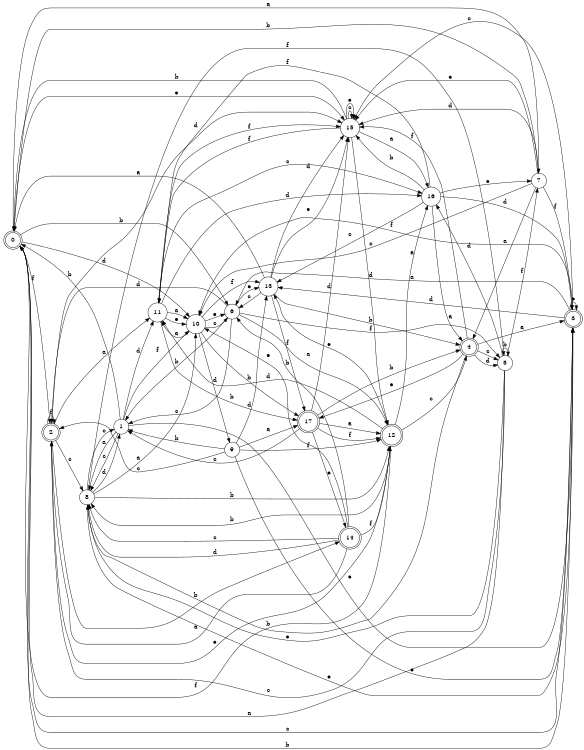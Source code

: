 digraph n15_7 {
__start0 [label="" shape="none"];

rankdir=LR;
size="8,5";

s0 [style="rounded,filled", color="black", fillcolor="white" shape="doublecircle", label="0"];
s1 [style="filled", color="black", fillcolor="white" shape="circle", label="1"];
s2 [style="rounded,filled", color="black", fillcolor="white" shape="doublecircle", label="2"];
s3 [style="rounded,filled", color="black", fillcolor="white" shape="doublecircle", label="3"];
s4 [style="rounded,filled", color="black", fillcolor="white" shape="doublecircle", label="4"];
s5 [style="filled", color="black", fillcolor="white" shape="circle", label="5"];
s6 [style="filled", color="black", fillcolor="white" shape="circle", label="6"];
s7 [style="filled", color="black", fillcolor="white" shape="circle", label="7"];
s8 [style="filled", color="black", fillcolor="white" shape="circle", label="8"];
s9 [style="filled", color="black", fillcolor="white" shape="circle", label="9"];
s10 [style="filled", color="black", fillcolor="white" shape="circle", label="10"];
s11 [style="filled", color="black", fillcolor="white" shape="circle", label="11"];
s12 [style="rounded,filled", color="black", fillcolor="white" shape="doublecircle", label="12"];
s13 [style="filled", color="black", fillcolor="white" shape="circle", label="13"];
s14 [style="rounded,filled", color="black", fillcolor="white" shape="doublecircle", label="14"];
s15 [style="filled", color="black", fillcolor="white" shape="circle", label="15"];
s16 [style="filled", color="black", fillcolor="white" shape="circle", label="16"];
s17 [style="rounded,filled", color="black", fillcolor="white" shape="doublecircle", label="17"];
s0 -> s7 [label="a"];
s0 -> s6 [label="b"];
s0 -> s3 [label="c"];
s0 -> s10 [label="d"];
s0 -> s15 [label="e"];
s0 -> s2 [label="f"];
s1 -> s8 [label="a"];
s1 -> s0 [label="b"];
s1 -> s8 [label="c"];
s1 -> s11 [label="d"];
s1 -> s3 [label="e"];
s1 -> s10 [label="f"];
s2 -> s11 [label="a"];
s2 -> s14 [label="b"];
s2 -> s8 [label="c"];
s2 -> s15 [label="d"];
s2 -> s12 [label="e"];
s2 -> s2 [label="f"];
s3 -> s6 [label="a"];
s3 -> s0 [label="b"];
s3 -> s15 [label="c"];
s3 -> s13 [label="d"];
s3 -> s3 [label="e"];
s3 -> s10 [label="f"];
s4 -> s3 [label="a"];
s4 -> s8 [label="b"];
s4 -> s5 [label="c"];
s4 -> s5 [label="d"];
s4 -> s17 [label="e"];
s4 -> s15 [label="f"];
s5 -> s0 [label="a"];
s5 -> s5 [label="b"];
s5 -> s2 [label="c"];
s5 -> s16 [label="d"];
s5 -> s8 [label="e"];
s5 -> s7 [label="f"];
s6 -> s12 [label="a"];
s6 -> s1 [label="b"];
s6 -> s1 [label="c"];
s6 -> s2 [label="d"];
s6 -> s13 [label="e"];
s6 -> s5 [label="f"];
s7 -> s4 [label="a"];
s7 -> s0 [label="b"];
s7 -> s10 [label="c"];
s7 -> s15 [label="d"];
s7 -> s15 [label="e"];
s7 -> s3 [label="f"];
s8 -> s10 [label="a"];
s8 -> s12 [label="b"];
s8 -> s1 [label="c"];
s8 -> s1 [label="d"];
s8 -> s3 [label="e"];
s8 -> s5 [label="f"];
s9 -> s17 [label="a"];
s9 -> s1 [label="b"];
s9 -> s2 [label="c"];
s9 -> s13 [label="d"];
s9 -> s3 [label="e"];
s9 -> s12 [label="f"];
s10 -> s11 [label="a"];
s10 -> s17 [label="b"];
s10 -> s6 [label="c"];
s10 -> s9 [label="d"];
s10 -> s6 [label="e"];
s10 -> s13 [label="f"];
s11 -> s10 [label="a"];
s11 -> s17 [label="b"];
s11 -> s16 [label="c"];
s11 -> s16 [label="d"];
s11 -> s10 [label="e"];
s11 -> s15 [label="f"];
s12 -> s16 [label="a"];
s12 -> s8 [label="b"];
s12 -> s4 [label="c"];
s12 -> s11 [label="d"];
s12 -> s13 [label="e"];
s12 -> s0 [label="f"];
s13 -> s0 [label="a"];
s13 -> s4 [label="b"];
s13 -> s6 [label="c"];
s13 -> s15 [label="d"];
s13 -> s15 [label="e"];
s13 -> s17 [label="f"];
s14 -> s2 [label="a"];
s14 -> s6 [label="b"];
s14 -> s8 [label="c"];
s14 -> s8 [label="d"];
s14 -> s10 [label="e"];
s14 -> s12 [label="f"];
s15 -> s16 [label="a"];
s15 -> s0 [label="b"];
s15 -> s15 [label="c"];
s15 -> s12 [label="d"];
s15 -> s15 [label="e"];
s15 -> s11 [label="f"];
s16 -> s4 [label="a"];
s16 -> s15 [label="b"];
s16 -> s13 [label="c"];
s16 -> s3 [label="d"];
s16 -> s7 [label="e"];
s16 -> s11 [label="f"];
s17 -> s12 [label="a"];
s17 -> s4 [label="b"];
s17 -> s1 [label="c"];
s17 -> s15 [label="d"];
s17 -> s14 [label="e"];
s17 -> s12 [label="f"];

}